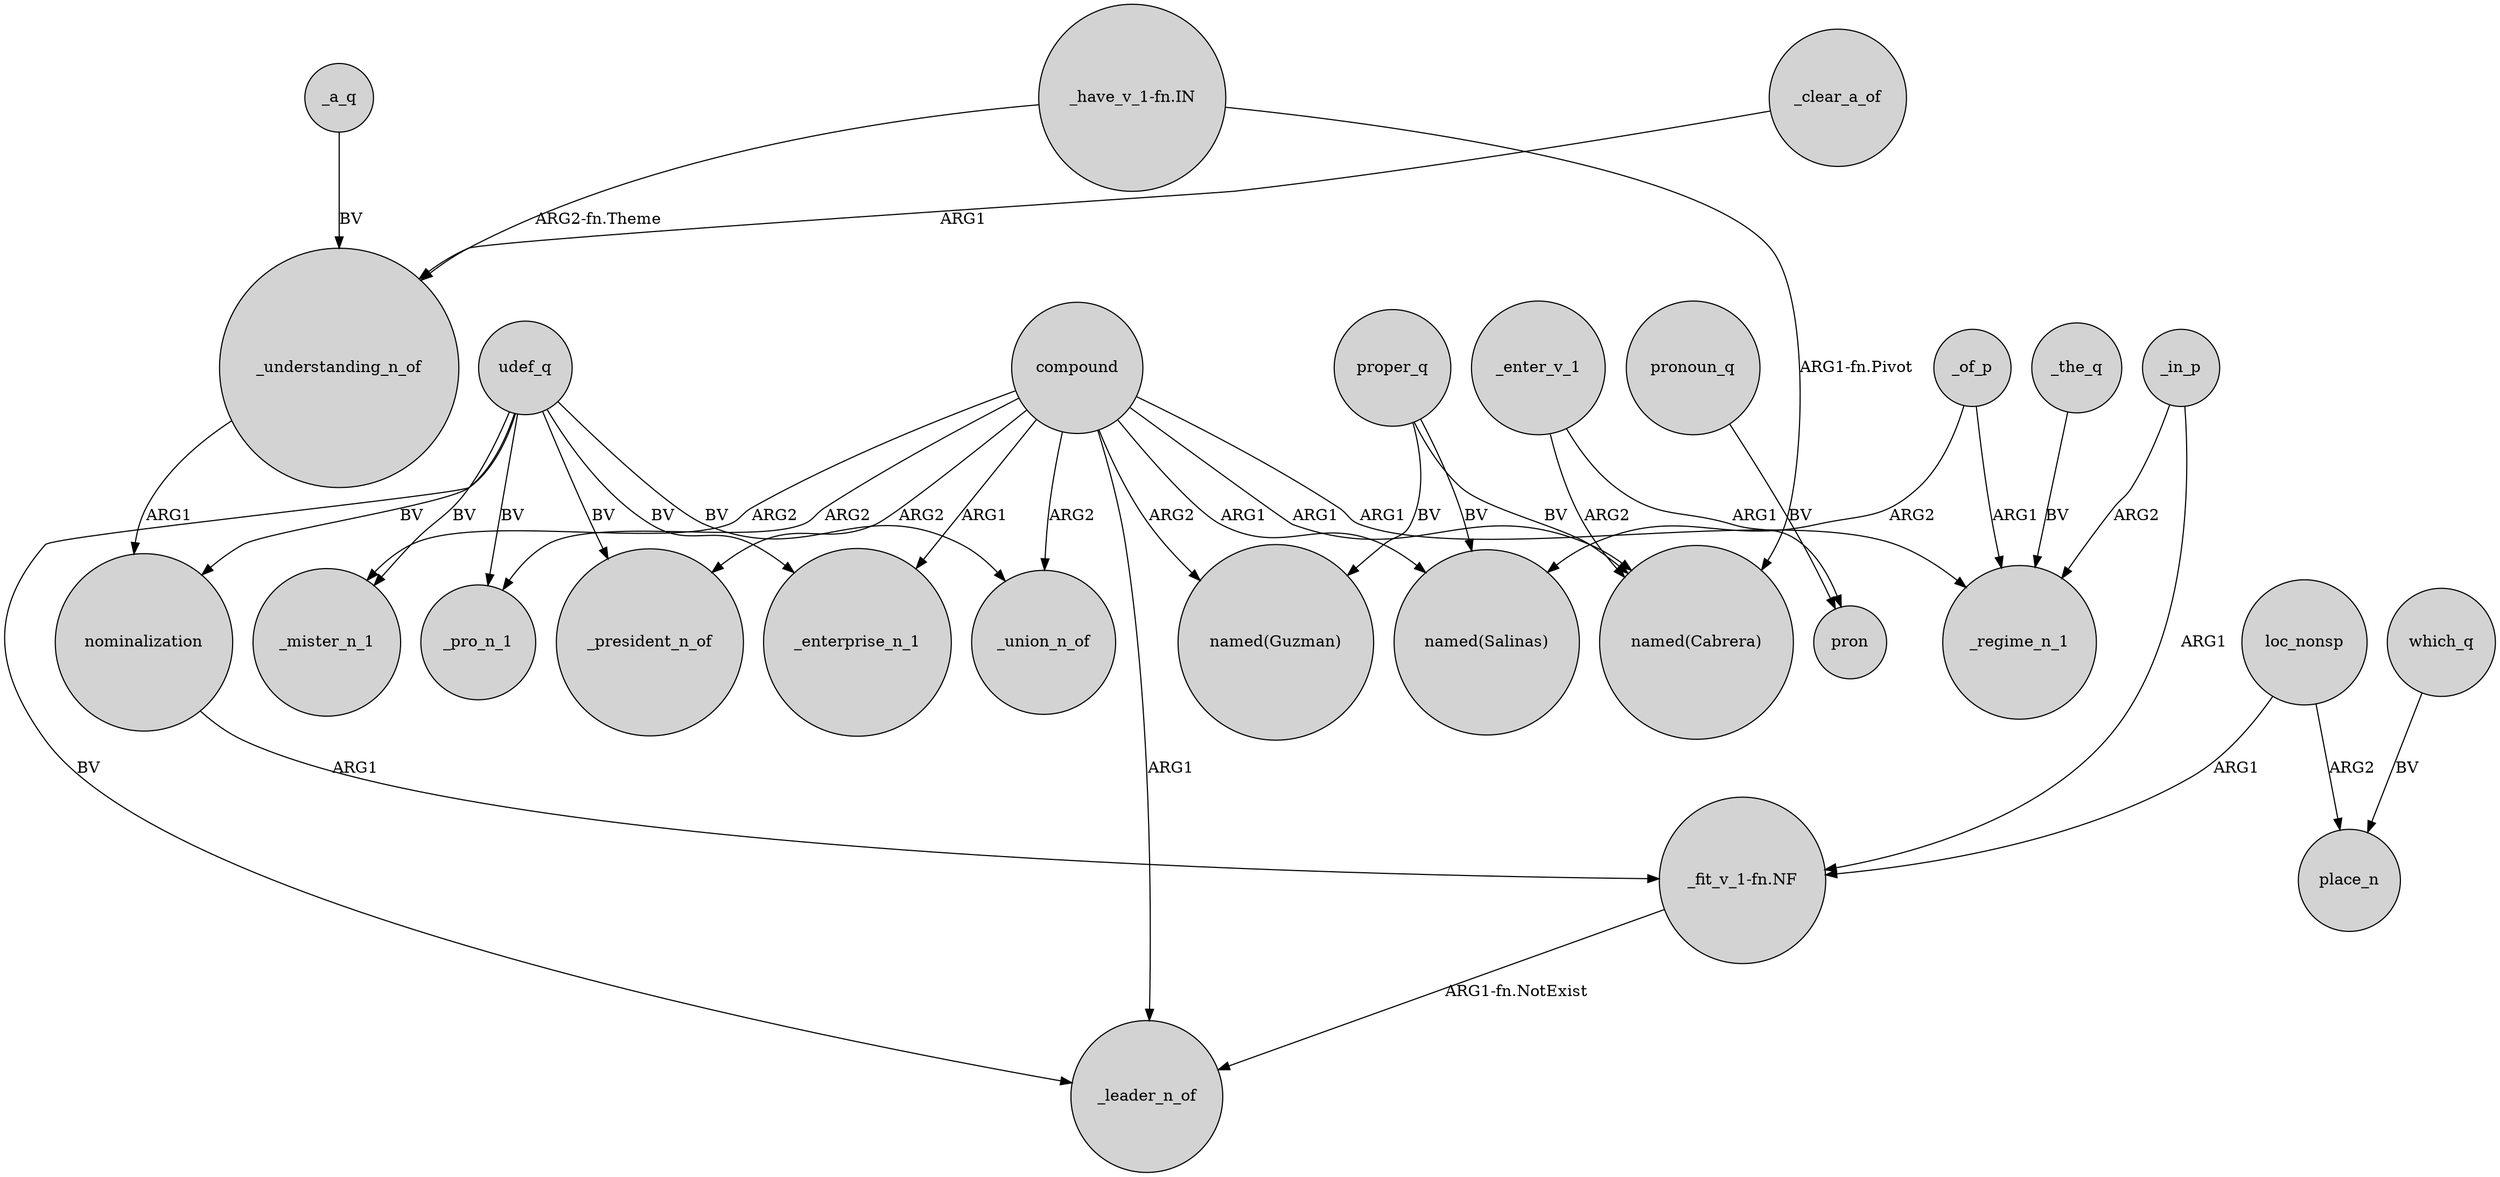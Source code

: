 digraph {
	node [shape=circle style=filled]
	_a_q -> _understanding_n_of [label=BV]
	udef_q -> _enterprise_n_1 [label=BV]
	compound -> _president_n_of [label=ARG2]
	proper_q -> "named(Guzman)" [label=BV]
	_the_q -> _regime_n_1 [label=BV]
	_enter_v_1 -> pron [label=ARG1]
	compound -> _mister_n_1 [label=ARG2]
	_clear_a_of -> _understanding_n_of [label=ARG1]
	_in_p -> "_fit_v_1-fn.NF" [label=ARG1]
	compound -> _pro_n_1 [label=ARG2]
	udef_q -> _mister_n_1 [label=BV]
	udef_q -> _union_n_of [label=BV]
	"_have_v_1-fn.IN" -> "named(Cabrera)" [label="ARG1-fn.Pivot"]
	compound -> _leader_n_of [label=ARG1]
	which_q -> place_n [label=BV]
	compound -> _regime_n_1 [label=ARG1]
	pronoun_q -> pron [label=BV]
	_in_p -> _regime_n_1 [label=ARG2]
	"_have_v_1-fn.IN" -> _understanding_n_of [label="ARG2-fn.Theme"]
	compound -> "named(Guzman)" [label=ARG2]
	_of_p -> _regime_n_1 [label=ARG1]
	compound -> "named(Salinas)" [label=ARG1]
	udef_q -> _president_n_of [label=BV]
	udef_q -> _pro_n_1 [label=BV]
	compound -> "named(Cabrera)" [label=ARG1]
	udef_q -> nominalization [label=BV]
	_understanding_n_of -> nominalization [label=ARG1]
	nominalization -> "_fit_v_1-fn.NF" [label=ARG1]
	compound -> _enterprise_n_1 [label=ARG1]
	compound -> _union_n_of [label=ARG2]
	"_fit_v_1-fn.NF" -> _leader_n_of [label="ARG1-fn.NotExist"]
	loc_nonsp -> place_n [label=ARG2]
	proper_q -> "named(Salinas)" [label=BV]
	udef_q -> _leader_n_of [label=BV]
	proper_q -> "named(Cabrera)" [label=BV]
	loc_nonsp -> "_fit_v_1-fn.NF" [label=ARG1]
	_of_p -> "named(Salinas)" [label=ARG2]
	_enter_v_1 -> "named(Cabrera)" [label=ARG2]
}
